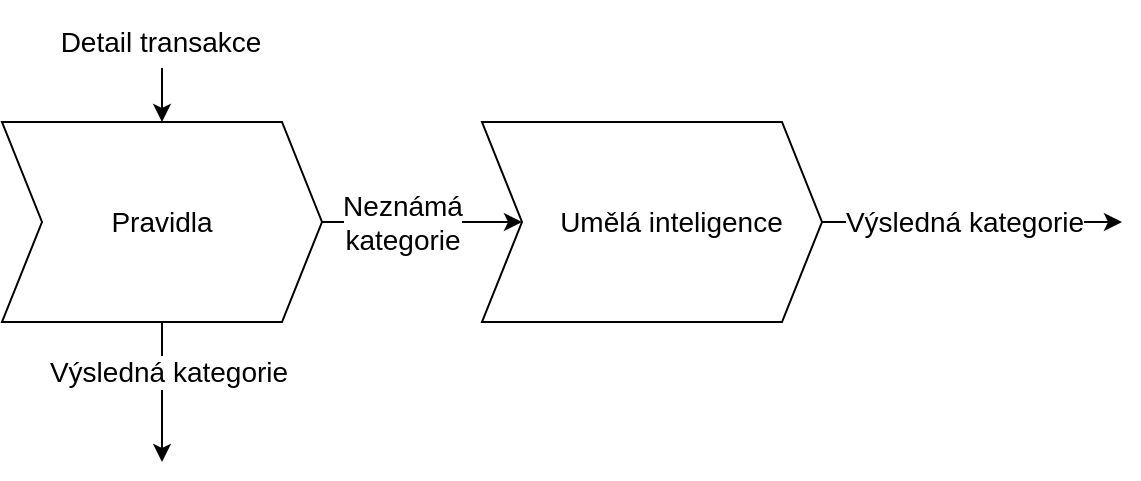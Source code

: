 <mxfile version="20.5.3" type="device"><diagram id="VLGZSgHSWcP9XE6fy2rV" name="Page-1"><mxGraphModel dx="2062" dy="1127" grid="1" gridSize="10" guides="1" tooltips="1" connect="1" arrows="1" fold="1" page="1" pageScale="1" pageWidth="850" pageHeight="1100" math="0" shadow="0"><root><mxCell id="0"/><mxCell id="1" parent="0"/><mxCell id="11" style="edgeStyle=none;html=1;fontSize=14;" parent="1" source="6" edge="1"><mxGeometry relative="1" as="geometry"><mxPoint x="240" y="370" as="targetPoint"/></mxGeometry></mxCell><mxCell id="12" value="Výsledná kategorie" style="edgeLabel;html=1;align=center;verticalAlign=middle;resizable=0;points=[];fontSize=14;" parent="11" vertex="1" connectable="0"><mxGeometry x="-0.3" y="3" relative="1" as="geometry"><mxPoint as="offset"/></mxGeometry></mxCell><mxCell id="16" style="edgeStyle=none;html=1;startArrow=none;" parent="1" target="6" edge="1"><mxGeometry relative="1" as="geometry"><mxPoint x="240" y="180" as="sourcePoint"/><Array as="points"><mxPoint x="240" y="170"/></Array></mxGeometry></mxCell><mxCell id="6" value="&lt;font style=&quot;font-size: 14px;&quot;&gt;Pravidla&lt;/font&gt;" style="shape=step;perimeter=stepPerimeter;whiteSpace=wrap;html=1;fixedSize=1;" parent="1" vertex="1"><mxGeometry x="160" y="200" width="160" height="100" as="geometry"/></mxCell><mxCell id="10" style="edgeStyle=none;html=1;fontSize=14;" parent="1" source="7" edge="1"><mxGeometry relative="1" as="geometry"><mxPoint x="720" y="250" as="targetPoint"/></mxGeometry></mxCell><mxCell id="15" value="Výsledná kategorie" style="edgeLabel;html=1;align=center;verticalAlign=middle;resizable=0;points=[];fontSize=14;" parent="10" vertex="1" connectable="0"><mxGeometry x="-0.462" y="-2" relative="1" as="geometry"><mxPoint x="30" y="-2" as="offset"/></mxGeometry></mxCell><mxCell id="7" value="&lt;font style=&quot;font-size: 14px;&quot;&gt;&amp;nbsp; &amp;nbsp; &amp;nbsp;Umělá inteligence&lt;/font&gt;" style="shape=step;perimeter=stepPerimeter;whiteSpace=wrap;html=1;fixedSize=1;" parent="1" vertex="1"><mxGeometry x="400" y="200" width="170" height="100" as="geometry"/></mxCell><mxCell id="8" value="" style="endArrow=classic;html=1;fontSize=14;" parent="1" edge="1"><mxGeometry relative="1" as="geometry"><mxPoint x="320" y="250" as="sourcePoint"/><mxPoint x="420" y="250" as="targetPoint"/></mxGeometry></mxCell><mxCell id="9" value="Neznámá&lt;br&gt;kategorie" style="edgeLabel;resizable=0;html=1;align=center;verticalAlign=middle;fontSize=14;" parent="8" connectable="0" vertex="1"><mxGeometry relative="1" as="geometry"><mxPoint x="-10" as="offset"/></mxGeometry></mxCell><mxCell id="18" value="" style="edgeStyle=none;html=1;endArrow=none;" parent="1" edge="1"><mxGeometry relative="1" as="geometry"><mxPoint x="240" y="140" as="targetPoint"/><mxPoint x="240" y="140" as="sourcePoint"/><Array as="points"/></mxGeometry></mxCell><mxCell id="19" value="Detail transakce" style="edgeLabel;html=1;align=center;verticalAlign=middle;resizable=0;points=[];fontSize=14;" parent="1" vertex="1" connectable="0"><mxGeometry x="230" y="290" as="geometry"><mxPoint x="9" y="-130" as="offset"/></mxGeometry></mxCell></root></mxGraphModel></diagram></mxfile>